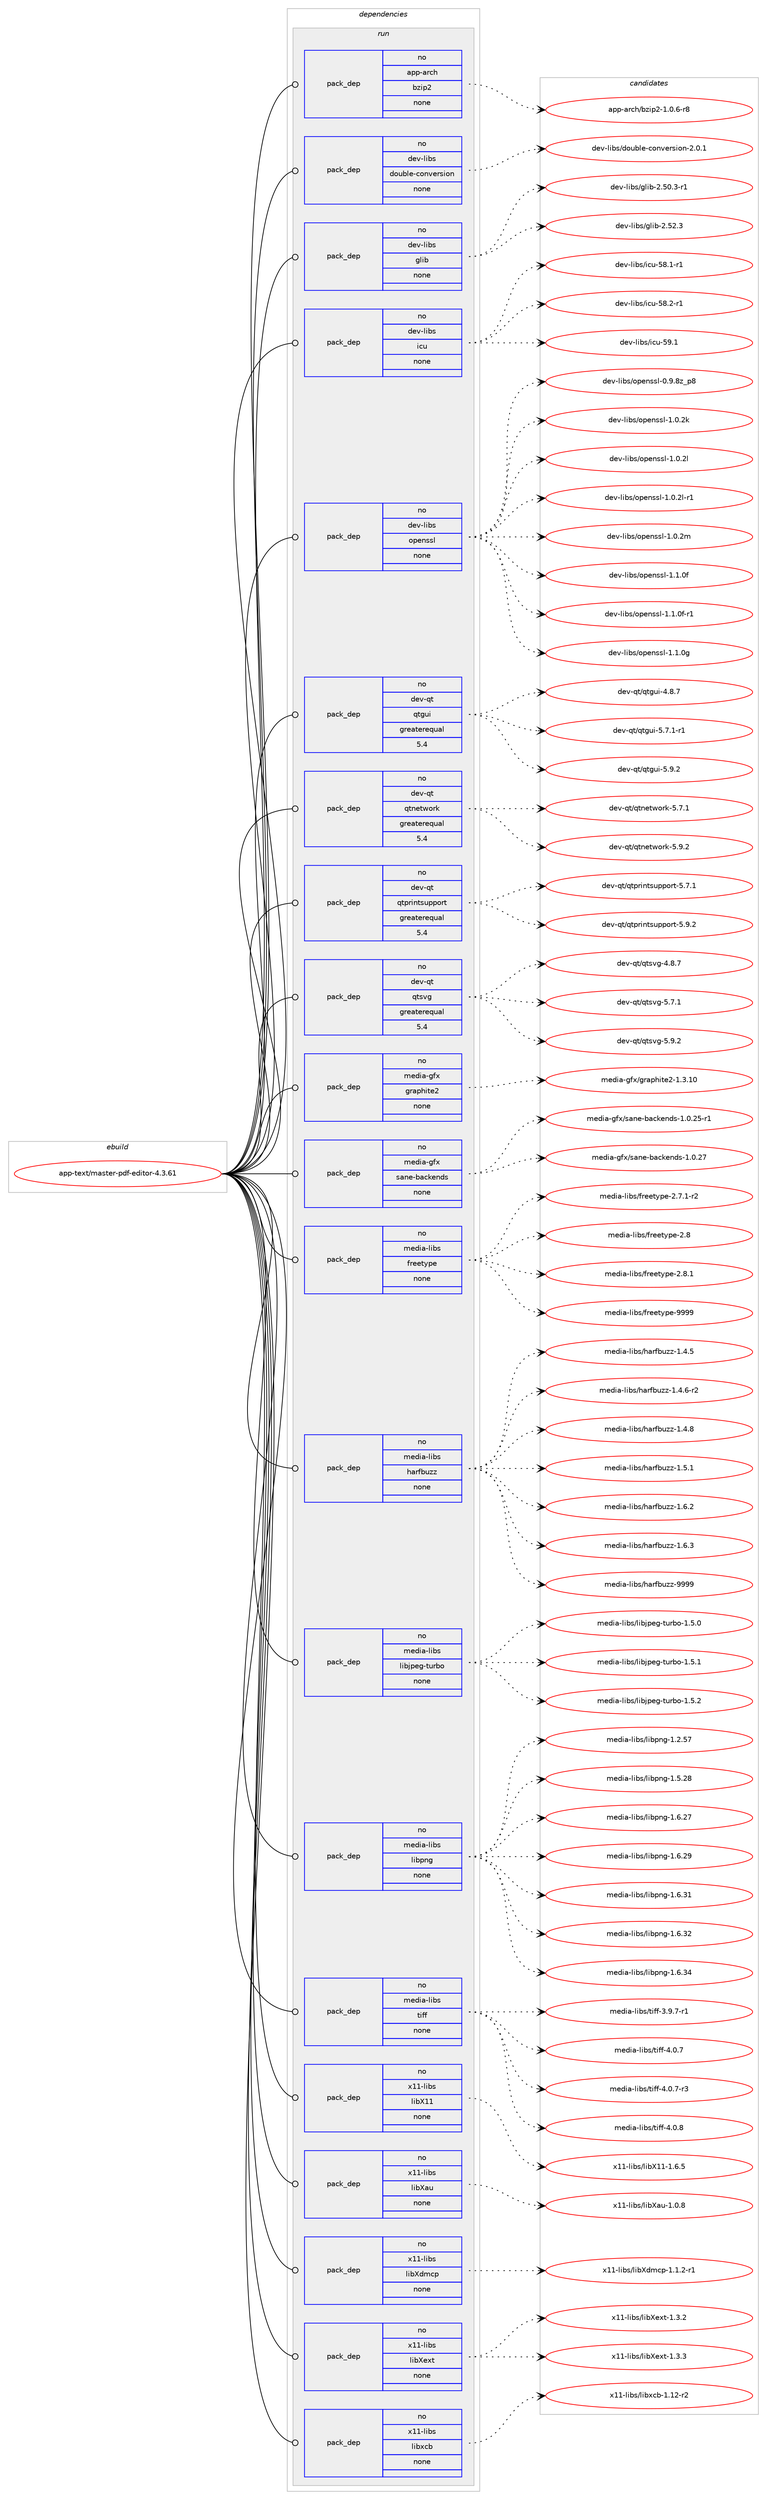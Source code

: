 digraph prolog {

# *************
# Graph options
# *************

newrank=true;
concentrate=true;
compound=true;
graph [rankdir=LR,fontname=Helvetica,fontsize=10,ranksep=1.5];#, ranksep=2.5, nodesep=0.2];
edge  [arrowhead=vee];
node  [fontname=Helvetica,fontsize=10];

# **********
# The ebuild
# **********

subgraph cluster_leftcol {
color=gray;
rank=same;
label=<<i>ebuild</i>>;
id [label="app-text/master-pdf-editor-4.3.61", color=red, width=4, href="../app-text/master-pdf-editor-4.3.61.svg"];
}

# ****************
# The dependencies
# ****************

subgraph cluster_midcol {
color=gray;
label=<<i>dependencies</i>>;
subgraph cluster_compile {
fillcolor="#eeeeee";
style=filled;
label=<<i>compile</i>>;
}
subgraph cluster_compileandrun {
fillcolor="#eeeeee";
style=filled;
label=<<i>compile and run</i>>;
}
subgraph cluster_run {
fillcolor="#eeeeee";
style=filled;
label=<<i>run</i>>;
subgraph pack42268 {
dependency58147 [label=<<TABLE BORDER="0" CELLBORDER="1" CELLSPACING="0" CELLPADDING="4" WIDTH="220"><TR><TD ROWSPAN="6" CELLPADDING="30">pack_dep</TD></TR><TR><TD WIDTH="110">no</TD></TR><TR><TD>app-arch</TD></TR><TR><TD>bzip2</TD></TR><TR><TD>none</TD></TR><TR><TD></TD></TR></TABLE>>, shape=none, color=blue];
}
id:e -> dependency58147:w [weight=20,style="solid",arrowhead="odot"];
subgraph pack42269 {
dependency58148 [label=<<TABLE BORDER="0" CELLBORDER="1" CELLSPACING="0" CELLPADDING="4" WIDTH="220"><TR><TD ROWSPAN="6" CELLPADDING="30">pack_dep</TD></TR><TR><TD WIDTH="110">no</TD></TR><TR><TD>dev-libs</TD></TR><TR><TD>double-conversion</TD></TR><TR><TD>none</TD></TR><TR><TD></TD></TR></TABLE>>, shape=none, color=blue];
}
id:e -> dependency58148:w [weight=20,style="solid",arrowhead="odot"];
subgraph pack42270 {
dependency58149 [label=<<TABLE BORDER="0" CELLBORDER="1" CELLSPACING="0" CELLPADDING="4" WIDTH="220"><TR><TD ROWSPAN="6" CELLPADDING="30">pack_dep</TD></TR><TR><TD WIDTH="110">no</TD></TR><TR><TD>dev-libs</TD></TR><TR><TD>glib</TD></TR><TR><TD>none</TD></TR><TR><TD></TD></TR></TABLE>>, shape=none, color=blue];
}
id:e -> dependency58149:w [weight=20,style="solid",arrowhead="odot"];
subgraph pack42271 {
dependency58150 [label=<<TABLE BORDER="0" CELLBORDER="1" CELLSPACING="0" CELLPADDING="4" WIDTH="220"><TR><TD ROWSPAN="6" CELLPADDING="30">pack_dep</TD></TR><TR><TD WIDTH="110">no</TD></TR><TR><TD>dev-libs</TD></TR><TR><TD>icu</TD></TR><TR><TD>none</TD></TR><TR><TD></TD></TR></TABLE>>, shape=none, color=blue];
}
id:e -> dependency58150:w [weight=20,style="solid",arrowhead="odot"];
subgraph pack42272 {
dependency58151 [label=<<TABLE BORDER="0" CELLBORDER="1" CELLSPACING="0" CELLPADDING="4" WIDTH="220"><TR><TD ROWSPAN="6" CELLPADDING="30">pack_dep</TD></TR><TR><TD WIDTH="110">no</TD></TR><TR><TD>dev-libs</TD></TR><TR><TD>openssl</TD></TR><TR><TD>none</TD></TR><TR><TD></TD></TR></TABLE>>, shape=none, color=blue];
}
id:e -> dependency58151:w [weight=20,style="solid",arrowhead="odot"];
subgraph pack42273 {
dependency58152 [label=<<TABLE BORDER="0" CELLBORDER="1" CELLSPACING="0" CELLPADDING="4" WIDTH="220"><TR><TD ROWSPAN="6" CELLPADDING="30">pack_dep</TD></TR><TR><TD WIDTH="110">no</TD></TR><TR><TD>dev-qt</TD></TR><TR><TD>qtgui</TD></TR><TR><TD>greaterequal</TD></TR><TR><TD>5.4</TD></TR></TABLE>>, shape=none, color=blue];
}
id:e -> dependency58152:w [weight=20,style="solid",arrowhead="odot"];
subgraph pack42274 {
dependency58153 [label=<<TABLE BORDER="0" CELLBORDER="1" CELLSPACING="0" CELLPADDING="4" WIDTH="220"><TR><TD ROWSPAN="6" CELLPADDING="30">pack_dep</TD></TR><TR><TD WIDTH="110">no</TD></TR><TR><TD>dev-qt</TD></TR><TR><TD>qtnetwork</TD></TR><TR><TD>greaterequal</TD></TR><TR><TD>5.4</TD></TR></TABLE>>, shape=none, color=blue];
}
id:e -> dependency58153:w [weight=20,style="solid",arrowhead="odot"];
subgraph pack42275 {
dependency58154 [label=<<TABLE BORDER="0" CELLBORDER="1" CELLSPACING="0" CELLPADDING="4" WIDTH="220"><TR><TD ROWSPAN="6" CELLPADDING="30">pack_dep</TD></TR><TR><TD WIDTH="110">no</TD></TR><TR><TD>dev-qt</TD></TR><TR><TD>qtprintsupport</TD></TR><TR><TD>greaterequal</TD></TR><TR><TD>5.4</TD></TR></TABLE>>, shape=none, color=blue];
}
id:e -> dependency58154:w [weight=20,style="solid",arrowhead="odot"];
subgraph pack42276 {
dependency58155 [label=<<TABLE BORDER="0" CELLBORDER="1" CELLSPACING="0" CELLPADDING="4" WIDTH="220"><TR><TD ROWSPAN="6" CELLPADDING="30">pack_dep</TD></TR><TR><TD WIDTH="110">no</TD></TR><TR><TD>dev-qt</TD></TR><TR><TD>qtsvg</TD></TR><TR><TD>greaterequal</TD></TR><TR><TD>5.4</TD></TR></TABLE>>, shape=none, color=blue];
}
id:e -> dependency58155:w [weight=20,style="solid",arrowhead="odot"];
subgraph pack42277 {
dependency58156 [label=<<TABLE BORDER="0" CELLBORDER="1" CELLSPACING="0" CELLPADDING="4" WIDTH="220"><TR><TD ROWSPAN="6" CELLPADDING="30">pack_dep</TD></TR><TR><TD WIDTH="110">no</TD></TR><TR><TD>media-gfx</TD></TR><TR><TD>graphite2</TD></TR><TR><TD>none</TD></TR><TR><TD></TD></TR></TABLE>>, shape=none, color=blue];
}
id:e -> dependency58156:w [weight=20,style="solid",arrowhead="odot"];
subgraph pack42278 {
dependency58157 [label=<<TABLE BORDER="0" CELLBORDER="1" CELLSPACING="0" CELLPADDING="4" WIDTH="220"><TR><TD ROWSPAN="6" CELLPADDING="30">pack_dep</TD></TR><TR><TD WIDTH="110">no</TD></TR><TR><TD>media-gfx</TD></TR><TR><TD>sane-backends</TD></TR><TR><TD>none</TD></TR><TR><TD></TD></TR></TABLE>>, shape=none, color=blue];
}
id:e -> dependency58157:w [weight=20,style="solid",arrowhead="odot"];
subgraph pack42279 {
dependency58158 [label=<<TABLE BORDER="0" CELLBORDER="1" CELLSPACING="0" CELLPADDING="4" WIDTH="220"><TR><TD ROWSPAN="6" CELLPADDING="30">pack_dep</TD></TR><TR><TD WIDTH="110">no</TD></TR><TR><TD>media-libs</TD></TR><TR><TD>freetype</TD></TR><TR><TD>none</TD></TR><TR><TD></TD></TR></TABLE>>, shape=none, color=blue];
}
id:e -> dependency58158:w [weight=20,style="solid",arrowhead="odot"];
subgraph pack42280 {
dependency58159 [label=<<TABLE BORDER="0" CELLBORDER="1" CELLSPACING="0" CELLPADDING="4" WIDTH="220"><TR><TD ROWSPAN="6" CELLPADDING="30">pack_dep</TD></TR><TR><TD WIDTH="110">no</TD></TR><TR><TD>media-libs</TD></TR><TR><TD>harfbuzz</TD></TR><TR><TD>none</TD></TR><TR><TD></TD></TR></TABLE>>, shape=none, color=blue];
}
id:e -> dependency58159:w [weight=20,style="solid",arrowhead="odot"];
subgraph pack42281 {
dependency58160 [label=<<TABLE BORDER="0" CELLBORDER="1" CELLSPACING="0" CELLPADDING="4" WIDTH="220"><TR><TD ROWSPAN="6" CELLPADDING="30">pack_dep</TD></TR><TR><TD WIDTH="110">no</TD></TR><TR><TD>media-libs</TD></TR><TR><TD>libjpeg-turbo</TD></TR><TR><TD>none</TD></TR><TR><TD></TD></TR></TABLE>>, shape=none, color=blue];
}
id:e -> dependency58160:w [weight=20,style="solid",arrowhead="odot"];
subgraph pack42282 {
dependency58161 [label=<<TABLE BORDER="0" CELLBORDER="1" CELLSPACING="0" CELLPADDING="4" WIDTH="220"><TR><TD ROWSPAN="6" CELLPADDING="30">pack_dep</TD></TR><TR><TD WIDTH="110">no</TD></TR><TR><TD>media-libs</TD></TR><TR><TD>libpng</TD></TR><TR><TD>none</TD></TR><TR><TD></TD></TR></TABLE>>, shape=none, color=blue];
}
id:e -> dependency58161:w [weight=20,style="solid",arrowhead="odot"];
subgraph pack42283 {
dependency58162 [label=<<TABLE BORDER="0" CELLBORDER="1" CELLSPACING="0" CELLPADDING="4" WIDTH="220"><TR><TD ROWSPAN="6" CELLPADDING="30">pack_dep</TD></TR><TR><TD WIDTH="110">no</TD></TR><TR><TD>media-libs</TD></TR><TR><TD>tiff</TD></TR><TR><TD>none</TD></TR><TR><TD></TD></TR></TABLE>>, shape=none, color=blue];
}
id:e -> dependency58162:w [weight=20,style="solid",arrowhead="odot"];
subgraph pack42284 {
dependency58163 [label=<<TABLE BORDER="0" CELLBORDER="1" CELLSPACING="0" CELLPADDING="4" WIDTH="220"><TR><TD ROWSPAN="6" CELLPADDING="30">pack_dep</TD></TR><TR><TD WIDTH="110">no</TD></TR><TR><TD>x11-libs</TD></TR><TR><TD>libX11</TD></TR><TR><TD>none</TD></TR><TR><TD></TD></TR></TABLE>>, shape=none, color=blue];
}
id:e -> dependency58163:w [weight=20,style="solid",arrowhead="odot"];
subgraph pack42285 {
dependency58164 [label=<<TABLE BORDER="0" CELLBORDER="1" CELLSPACING="0" CELLPADDING="4" WIDTH="220"><TR><TD ROWSPAN="6" CELLPADDING="30">pack_dep</TD></TR><TR><TD WIDTH="110">no</TD></TR><TR><TD>x11-libs</TD></TR><TR><TD>libXau</TD></TR><TR><TD>none</TD></TR><TR><TD></TD></TR></TABLE>>, shape=none, color=blue];
}
id:e -> dependency58164:w [weight=20,style="solid",arrowhead="odot"];
subgraph pack42286 {
dependency58165 [label=<<TABLE BORDER="0" CELLBORDER="1" CELLSPACING="0" CELLPADDING="4" WIDTH="220"><TR><TD ROWSPAN="6" CELLPADDING="30">pack_dep</TD></TR><TR><TD WIDTH="110">no</TD></TR><TR><TD>x11-libs</TD></TR><TR><TD>libXdmcp</TD></TR><TR><TD>none</TD></TR><TR><TD></TD></TR></TABLE>>, shape=none, color=blue];
}
id:e -> dependency58165:w [weight=20,style="solid",arrowhead="odot"];
subgraph pack42287 {
dependency58166 [label=<<TABLE BORDER="0" CELLBORDER="1" CELLSPACING="0" CELLPADDING="4" WIDTH="220"><TR><TD ROWSPAN="6" CELLPADDING="30">pack_dep</TD></TR><TR><TD WIDTH="110">no</TD></TR><TR><TD>x11-libs</TD></TR><TR><TD>libXext</TD></TR><TR><TD>none</TD></TR><TR><TD></TD></TR></TABLE>>, shape=none, color=blue];
}
id:e -> dependency58166:w [weight=20,style="solid",arrowhead="odot"];
subgraph pack42288 {
dependency58167 [label=<<TABLE BORDER="0" CELLBORDER="1" CELLSPACING="0" CELLPADDING="4" WIDTH="220"><TR><TD ROWSPAN="6" CELLPADDING="30">pack_dep</TD></TR><TR><TD WIDTH="110">no</TD></TR><TR><TD>x11-libs</TD></TR><TR><TD>libxcb</TD></TR><TR><TD>none</TD></TR><TR><TD></TD></TR></TABLE>>, shape=none, color=blue];
}
id:e -> dependency58167:w [weight=20,style="solid",arrowhead="odot"];
}
}

# **************
# The candidates
# **************

subgraph cluster_choices {
rank=same;
color=gray;
label=<<i>candidates</i>>;

subgraph choice42268 {
color=black;
nodesep=1;
choice971121124597114991044798122105112504549464846544511456 [label="app-arch/bzip2-1.0.6-r8", color=red, width=4,href="../app-arch/bzip2-1.0.6-r8.svg"];
dependency58147:e -> choice971121124597114991044798122105112504549464846544511456:w [style=dotted,weight="100"];
}
subgraph choice42269 {
color=black;
nodesep=1;
choice100101118451081059811547100111117981081014599111110118101114115105111110455046484649 [label="dev-libs/double-conversion-2.0.1", color=red, width=4,href="../dev-libs/double-conversion-2.0.1.svg"];
dependency58148:e -> choice100101118451081059811547100111117981081014599111110118101114115105111110455046484649:w [style=dotted,weight="100"];
}
subgraph choice42270 {
color=black;
nodesep=1;
choice10010111845108105981154710310810598455046534846514511449 [label="dev-libs/glib-2.50.3-r1", color=red, width=4,href="../dev-libs/glib-2.50.3-r1.svg"];
choice1001011184510810598115471031081059845504653504651 [label="dev-libs/glib-2.52.3", color=red, width=4,href="../dev-libs/glib-2.52.3.svg"];
dependency58149:e -> choice10010111845108105981154710310810598455046534846514511449:w [style=dotted,weight="100"];
dependency58149:e -> choice1001011184510810598115471031081059845504653504651:w [style=dotted,weight="100"];
}
subgraph choice42271 {
color=black;
nodesep=1;
choice1001011184510810598115471059911745535646494511449 [label="dev-libs/icu-58.1-r1", color=red, width=4,href="../dev-libs/icu-58.1-r1.svg"];
choice1001011184510810598115471059911745535646504511449 [label="dev-libs/icu-58.2-r1", color=red, width=4,href="../dev-libs/icu-58.2-r1.svg"];
choice100101118451081059811547105991174553574649 [label="dev-libs/icu-59.1", color=red, width=4,href="../dev-libs/icu-59.1.svg"];
dependency58150:e -> choice1001011184510810598115471059911745535646494511449:w [style=dotted,weight="100"];
dependency58150:e -> choice1001011184510810598115471059911745535646504511449:w [style=dotted,weight="100"];
dependency58150:e -> choice100101118451081059811547105991174553574649:w [style=dotted,weight="100"];
}
subgraph choice42272 {
color=black;
nodesep=1;
choice1001011184510810598115471111121011101151151084548465746561229511256 [label="dev-libs/openssl-0.9.8z_p8", color=red, width=4,href="../dev-libs/openssl-0.9.8z_p8.svg"];
choice100101118451081059811547111112101110115115108454946484650107 [label="dev-libs/openssl-1.0.2k", color=red, width=4,href="../dev-libs/openssl-1.0.2k.svg"];
choice100101118451081059811547111112101110115115108454946484650108 [label="dev-libs/openssl-1.0.2l", color=red, width=4,href="../dev-libs/openssl-1.0.2l.svg"];
choice1001011184510810598115471111121011101151151084549464846501084511449 [label="dev-libs/openssl-1.0.2l-r1", color=red, width=4,href="../dev-libs/openssl-1.0.2l-r1.svg"];
choice100101118451081059811547111112101110115115108454946484650109 [label="dev-libs/openssl-1.0.2m", color=red, width=4,href="../dev-libs/openssl-1.0.2m.svg"];
choice100101118451081059811547111112101110115115108454946494648102 [label="dev-libs/openssl-1.1.0f", color=red, width=4,href="../dev-libs/openssl-1.1.0f.svg"];
choice1001011184510810598115471111121011101151151084549464946481024511449 [label="dev-libs/openssl-1.1.0f-r1", color=red, width=4,href="../dev-libs/openssl-1.1.0f-r1.svg"];
choice100101118451081059811547111112101110115115108454946494648103 [label="dev-libs/openssl-1.1.0g", color=red, width=4,href="../dev-libs/openssl-1.1.0g.svg"];
dependency58151:e -> choice1001011184510810598115471111121011101151151084548465746561229511256:w [style=dotted,weight="100"];
dependency58151:e -> choice100101118451081059811547111112101110115115108454946484650107:w [style=dotted,weight="100"];
dependency58151:e -> choice100101118451081059811547111112101110115115108454946484650108:w [style=dotted,weight="100"];
dependency58151:e -> choice1001011184510810598115471111121011101151151084549464846501084511449:w [style=dotted,weight="100"];
dependency58151:e -> choice100101118451081059811547111112101110115115108454946484650109:w [style=dotted,weight="100"];
dependency58151:e -> choice100101118451081059811547111112101110115115108454946494648102:w [style=dotted,weight="100"];
dependency58151:e -> choice1001011184510810598115471111121011101151151084549464946481024511449:w [style=dotted,weight="100"];
dependency58151:e -> choice100101118451081059811547111112101110115115108454946494648103:w [style=dotted,weight="100"];
}
subgraph choice42273 {
color=black;
nodesep=1;
choice1001011184511311647113116103117105455246564655 [label="dev-qt/qtgui-4.8.7", color=red, width=4,href="../dev-qt/qtgui-4.8.7.svg"];
choice10010111845113116471131161031171054553465546494511449 [label="dev-qt/qtgui-5.7.1-r1", color=red, width=4,href="../dev-qt/qtgui-5.7.1-r1.svg"];
choice1001011184511311647113116103117105455346574650 [label="dev-qt/qtgui-5.9.2", color=red, width=4,href="../dev-qt/qtgui-5.9.2.svg"];
dependency58152:e -> choice1001011184511311647113116103117105455246564655:w [style=dotted,weight="100"];
dependency58152:e -> choice10010111845113116471131161031171054553465546494511449:w [style=dotted,weight="100"];
dependency58152:e -> choice1001011184511311647113116103117105455346574650:w [style=dotted,weight="100"];
}
subgraph choice42274 {
color=black;
nodesep=1;
choice1001011184511311647113116110101116119111114107455346554649 [label="dev-qt/qtnetwork-5.7.1", color=red, width=4,href="../dev-qt/qtnetwork-5.7.1.svg"];
choice1001011184511311647113116110101116119111114107455346574650 [label="dev-qt/qtnetwork-5.9.2", color=red, width=4,href="../dev-qt/qtnetwork-5.9.2.svg"];
dependency58153:e -> choice1001011184511311647113116110101116119111114107455346554649:w [style=dotted,weight="100"];
dependency58153:e -> choice1001011184511311647113116110101116119111114107455346574650:w [style=dotted,weight="100"];
}
subgraph choice42275 {
color=black;
nodesep=1;
choice1001011184511311647113116112114105110116115117112112111114116455346554649 [label="dev-qt/qtprintsupport-5.7.1", color=red, width=4,href="../dev-qt/qtprintsupport-5.7.1.svg"];
choice1001011184511311647113116112114105110116115117112112111114116455346574650 [label="dev-qt/qtprintsupport-5.9.2", color=red, width=4,href="../dev-qt/qtprintsupport-5.9.2.svg"];
dependency58154:e -> choice1001011184511311647113116112114105110116115117112112111114116455346554649:w [style=dotted,weight="100"];
dependency58154:e -> choice1001011184511311647113116112114105110116115117112112111114116455346574650:w [style=dotted,weight="100"];
}
subgraph choice42276 {
color=black;
nodesep=1;
choice1001011184511311647113116115118103455246564655 [label="dev-qt/qtsvg-4.8.7", color=red, width=4,href="../dev-qt/qtsvg-4.8.7.svg"];
choice1001011184511311647113116115118103455346554649 [label="dev-qt/qtsvg-5.7.1", color=red, width=4,href="../dev-qt/qtsvg-5.7.1.svg"];
choice1001011184511311647113116115118103455346574650 [label="dev-qt/qtsvg-5.9.2", color=red, width=4,href="../dev-qt/qtsvg-5.9.2.svg"];
dependency58155:e -> choice1001011184511311647113116115118103455246564655:w [style=dotted,weight="100"];
dependency58155:e -> choice1001011184511311647113116115118103455346554649:w [style=dotted,weight="100"];
dependency58155:e -> choice1001011184511311647113116115118103455346574650:w [style=dotted,weight="100"];
}
subgraph choice42277 {
color=black;
nodesep=1;
choice109101100105974510310212047103114971121041051161015045494651464948 [label="media-gfx/graphite2-1.3.10", color=red, width=4,href="../media-gfx/graphite2-1.3.10.svg"];
dependency58156:e -> choice109101100105974510310212047103114971121041051161015045494651464948:w [style=dotted,weight="100"];
}
subgraph choice42278 {
color=black;
nodesep=1;
choice1091011001059745103102120471159711010145989799107101110100115454946484650534511449 [label="media-gfx/sane-backends-1.0.25-r1", color=red, width=4,href="../media-gfx/sane-backends-1.0.25-r1.svg"];
choice109101100105974510310212047115971101014598979910710111010011545494648465055 [label="media-gfx/sane-backends-1.0.27", color=red, width=4,href="../media-gfx/sane-backends-1.0.27.svg"];
dependency58157:e -> choice1091011001059745103102120471159711010145989799107101110100115454946484650534511449:w [style=dotted,weight="100"];
dependency58157:e -> choice109101100105974510310212047115971101014598979910710111010011545494648465055:w [style=dotted,weight="100"];
}
subgraph choice42279 {
color=black;
nodesep=1;
choice109101100105974510810598115471021141011011161211121014550465546494511450 [label="media-libs/freetype-2.7.1-r2", color=red, width=4,href="../media-libs/freetype-2.7.1-r2.svg"];
choice1091011001059745108105981154710211410110111612111210145504656 [label="media-libs/freetype-2.8", color=red, width=4,href="../media-libs/freetype-2.8.svg"];
choice10910110010597451081059811547102114101101116121112101455046564649 [label="media-libs/freetype-2.8.1", color=red, width=4,href="../media-libs/freetype-2.8.1.svg"];
choice109101100105974510810598115471021141011011161211121014557575757 [label="media-libs/freetype-9999", color=red, width=4,href="../media-libs/freetype-9999.svg"];
dependency58158:e -> choice109101100105974510810598115471021141011011161211121014550465546494511450:w [style=dotted,weight="100"];
dependency58158:e -> choice1091011001059745108105981154710211410110111612111210145504656:w [style=dotted,weight="100"];
dependency58158:e -> choice10910110010597451081059811547102114101101116121112101455046564649:w [style=dotted,weight="100"];
dependency58158:e -> choice109101100105974510810598115471021141011011161211121014557575757:w [style=dotted,weight="100"];
}
subgraph choice42280 {
color=black;
nodesep=1;
choice109101100105974510810598115471049711410298117122122454946524653 [label="media-libs/harfbuzz-1.4.5", color=red, width=4,href="../media-libs/harfbuzz-1.4.5.svg"];
choice1091011001059745108105981154710497114102981171221224549465246544511450 [label="media-libs/harfbuzz-1.4.6-r2", color=red, width=4,href="../media-libs/harfbuzz-1.4.6-r2.svg"];
choice109101100105974510810598115471049711410298117122122454946524656 [label="media-libs/harfbuzz-1.4.8", color=red, width=4,href="../media-libs/harfbuzz-1.4.8.svg"];
choice109101100105974510810598115471049711410298117122122454946534649 [label="media-libs/harfbuzz-1.5.1", color=red, width=4,href="../media-libs/harfbuzz-1.5.1.svg"];
choice109101100105974510810598115471049711410298117122122454946544650 [label="media-libs/harfbuzz-1.6.2", color=red, width=4,href="../media-libs/harfbuzz-1.6.2.svg"];
choice109101100105974510810598115471049711410298117122122454946544651 [label="media-libs/harfbuzz-1.6.3", color=red, width=4,href="../media-libs/harfbuzz-1.6.3.svg"];
choice1091011001059745108105981154710497114102981171221224557575757 [label="media-libs/harfbuzz-9999", color=red, width=4,href="../media-libs/harfbuzz-9999.svg"];
dependency58159:e -> choice109101100105974510810598115471049711410298117122122454946524653:w [style=dotted,weight="100"];
dependency58159:e -> choice1091011001059745108105981154710497114102981171221224549465246544511450:w [style=dotted,weight="100"];
dependency58159:e -> choice109101100105974510810598115471049711410298117122122454946524656:w [style=dotted,weight="100"];
dependency58159:e -> choice109101100105974510810598115471049711410298117122122454946534649:w [style=dotted,weight="100"];
dependency58159:e -> choice109101100105974510810598115471049711410298117122122454946544650:w [style=dotted,weight="100"];
dependency58159:e -> choice109101100105974510810598115471049711410298117122122454946544651:w [style=dotted,weight="100"];
dependency58159:e -> choice1091011001059745108105981154710497114102981171221224557575757:w [style=dotted,weight="100"];
}
subgraph choice42281 {
color=black;
nodesep=1;
choice10910110010597451081059811547108105981061121011034511611711498111454946534648 [label="media-libs/libjpeg-turbo-1.5.0", color=red, width=4,href="../media-libs/libjpeg-turbo-1.5.0.svg"];
choice10910110010597451081059811547108105981061121011034511611711498111454946534649 [label="media-libs/libjpeg-turbo-1.5.1", color=red, width=4,href="../media-libs/libjpeg-turbo-1.5.1.svg"];
choice10910110010597451081059811547108105981061121011034511611711498111454946534650 [label="media-libs/libjpeg-turbo-1.5.2", color=red, width=4,href="../media-libs/libjpeg-turbo-1.5.2.svg"];
dependency58160:e -> choice10910110010597451081059811547108105981061121011034511611711498111454946534648:w [style=dotted,weight="100"];
dependency58160:e -> choice10910110010597451081059811547108105981061121011034511611711498111454946534649:w [style=dotted,weight="100"];
dependency58160:e -> choice10910110010597451081059811547108105981061121011034511611711498111454946534650:w [style=dotted,weight="100"];
}
subgraph choice42282 {
color=black;
nodesep=1;
choice109101100105974510810598115471081059811211010345494650465355 [label="media-libs/libpng-1.2.57", color=red, width=4,href="../media-libs/libpng-1.2.57.svg"];
choice109101100105974510810598115471081059811211010345494653465056 [label="media-libs/libpng-1.5.28", color=red, width=4,href="../media-libs/libpng-1.5.28.svg"];
choice109101100105974510810598115471081059811211010345494654465055 [label="media-libs/libpng-1.6.27", color=red, width=4,href="../media-libs/libpng-1.6.27.svg"];
choice109101100105974510810598115471081059811211010345494654465057 [label="media-libs/libpng-1.6.29", color=red, width=4,href="../media-libs/libpng-1.6.29.svg"];
choice109101100105974510810598115471081059811211010345494654465149 [label="media-libs/libpng-1.6.31", color=red, width=4,href="../media-libs/libpng-1.6.31.svg"];
choice109101100105974510810598115471081059811211010345494654465150 [label="media-libs/libpng-1.6.32", color=red, width=4,href="../media-libs/libpng-1.6.32.svg"];
choice109101100105974510810598115471081059811211010345494654465152 [label="media-libs/libpng-1.6.34", color=red, width=4,href="../media-libs/libpng-1.6.34.svg"];
dependency58161:e -> choice109101100105974510810598115471081059811211010345494650465355:w [style=dotted,weight="100"];
dependency58161:e -> choice109101100105974510810598115471081059811211010345494653465056:w [style=dotted,weight="100"];
dependency58161:e -> choice109101100105974510810598115471081059811211010345494654465055:w [style=dotted,weight="100"];
dependency58161:e -> choice109101100105974510810598115471081059811211010345494654465057:w [style=dotted,weight="100"];
dependency58161:e -> choice109101100105974510810598115471081059811211010345494654465149:w [style=dotted,weight="100"];
dependency58161:e -> choice109101100105974510810598115471081059811211010345494654465150:w [style=dotted,weight="100"];
dependency58161:e -> choice109101100105974510810598115471081059811211010345494654465152:w [style=dotted,weight="100"];
}
subgraph choice42283 {
color=black;
nodesep=1;
choice109101100105974510810598115471161051021024551465746554511449 [label="media-libs/tiff-3.9.7-r1", color=red, width=4,href="../media-libs/tiff-3.9.7-r1.svg"];
choice10910110010597451081059811547116105102102455246484655 [label="media-libs/tiff-4.0.7", color=red, width=4,href="../media-libs/tiff-4.0.7.svg"];
choice109101100105974510810598115471161051021024552464846554511451 [label="media-libs/tiff-4.0.7-r3", color=red, width=4,href="../media-libs/tiff-4.0.7-r3.svg"];
choice10910110010597451081059811547116105102102455246484656 [label="media-libs/tiff-4.0.8", color=red, width=4,href="../media-libs/tiff-4.0.8.svg"];
dependency58162:e -> choice109101100105974510810598115471161051021024551465746554511449:w [style=dotted,weight="100"];
dependency58162:e -> choice10910110010597451081059811547116105102102455246484655:w [style=dotted,weight="100"];
dependency58162:e -> choice109101100105974510810598115471161051021024552464846554511451:w [style=dotted,weight="100"];
dependency58162:e -> choice10910110010597451081059811547116105102102455246484656:w [style=dotted,weight="100"];
}
subgraph choice42284 {
color=black;
nodesep=1;
choice120494945108105981154710810598884949454946544653 [label="x11-libs/libX11-1.6.5", color=red, width=4,href="../x11-libs/libX11-1.6.5.svg"];
dependency58163:e -> choice120494945108105981154710810598884949454946544653:w [style=dotted,weight="100"];
}
subgraph choice42285 {
color=black;
nodesep=1;
choice1204949451081059811547108105988897117454946484656 [label="x11-libs/libXau-1.0.8", color=red, width=4,href="../x11-libs/libXau-1.0.8.svg"];
dependency58164:e -> choice1204949451081059811547108105988897117454946484656:w [style=dotted,weight="100"];
}
subgraph choice42286 {
color=black;
nodesep=1;
choice12049494510810598115471081059888100109991124549464946504511449 [label="x11-libs/libXdmcp-1.1.2-r1", color=red, width=4,href="../x11-libs/libXdmcp-1.1.2-r1.svg"];
dependency58165:e -> choice12049494510810598115471081059888100109991124549464946504511449:w [style=dotted,weight="100"];
}
subgraph choice42287 {
color=black;
nodesep=1;
choice12049494510810598115471081059888101120116454946514650 [label="x11-libs/libXext-1.3.2", color=red, width=4,href="../x11-libs/libXext-1.3.2.svg"];
choice12049494510810598115471081059888101120116454946514651 [label="x11-libs/libXext-1.3.3", color=red, width=4,href="../x11-libs/libXext-1.3.3.svg"];
dependency58166:e -> choice12049494510810598115471081059888101120116454946514650:w [style=dotted,weight="100"];
dependency58166:e -> choice12049494510810598115471081059888101120116454946514651:w [style=dotted,weight="100"];
}
subgraph choice42288 {
color=black;
nodesep=1;
choice120494945108105981154710810598120999845494649504511450 [label="x11-libs/libxcb-1.12-r2", color=red, width=4,href="../x11-libs/libxcb-1.12-r2.svg"];
dependency58167:e -> choice120494945108105981154710810598120999845494649504511450:w [style=dotted,weight="100"];
}
}

}
